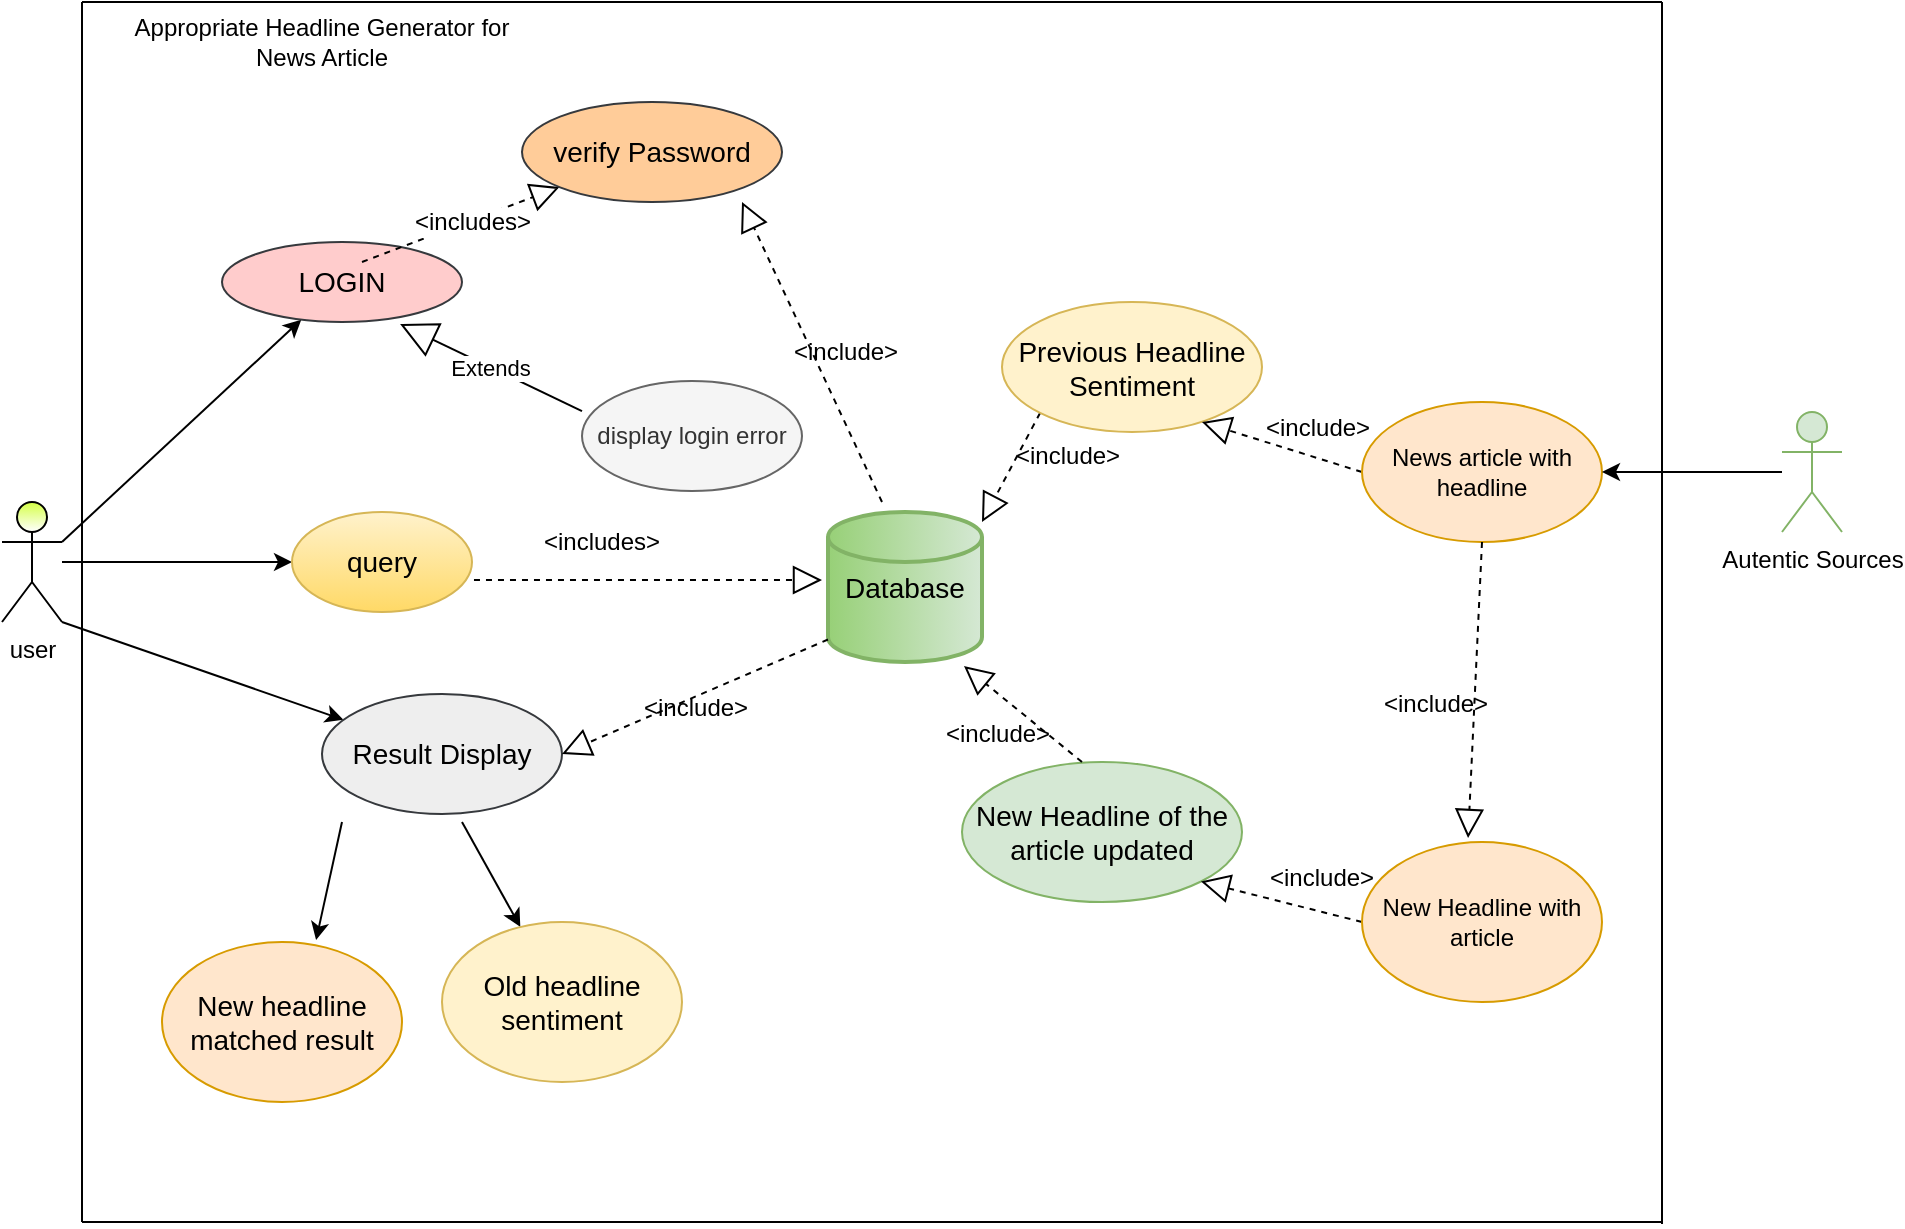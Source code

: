 <mxfile version="10.5.4" type="github"><diagram id="AWlov1KuXwjjR_RnN-Ah" name="Page-1"><mxGraphModel dx="840" dy="1604" grid="1" gridSize="10" guides="1" tooltips="1" connect="1" arrows="1" fold="1" page="1" pageScale="1" pageWidth="827" pageHeight="1169" math="0" shadow="0"><root><mxCell id="0"/><mxCell id="1" parent="0"/><mxCell id="RDLPmNM9Y65rsbhcf8gp-1" value="user" style="shape=umlActor;verticalLabelPosition=bottom;labelBackgroundColor=#ffffff;verticalAlign=top;html=1;outlineConnect=0;gradientColor=#ffffff;fillColor=#D4FF45;" vertex="1" parent="1"><mxGeometry y="210" width="30" height="60" as="geometry"/></mxCell><mxCell id="RDLPmNM9Y65rsbhcf8gp-7" value="" style="endArrow=classic;html=1;exitX=1;exitY=0.333;exitDx=0;exitDy=0;exitPerimeter=0;" edge="1" parent="1" source="RDLPmNM9Y65rsbhcf8gp-1" target="RDLPmNM9Y65rsbhcf8gp-8"><mxGeometry width="50" height="50" relative="1" as="geometry"><mxPoint x="50" y="210" as="sourcePoint"/><mxPoint x="100" y="110" as="targetPoint"/></mxGeometry></mxCell><mxCell id="RDLPmNM9Y65rsbhcf8gp-8" value="&lt;font style=&quot;font-size: 14px&quot;&gt;LOGIN&lt;/font&gt;" style="ellipse;whiteSpace=wrap;html=1;fillColor=#ffcccc;strokeColor=#36393d;" vertex="1" parent="1"><mxGeometry x="110" y="80" width="120" height="40" as="geometry"/></mxCell><mxCell id="RDLPmNM9Y65rsbhcf8gp-10" value="" style="endArrow=classic;html=1;" edge="1" parent="1" target="RDLPmNM9Y65rsbhcf8gp-11"><mxGeometry width="50" height="50" relative="1" as="geometry"><mxPoint x="30" y="240" as="sourcePoint"/><mxPoint x="120" y="240" as="targetPoint"/><Array as="points"/></mxGeometry></mxCell><mxCell id="RDLPmNM9Y65rsbhcf8gp-11" value="&lt;font style=&quot;font-size: 14px&quot;&gt;query&lt;/font&gt;" style="ellipse;whiteSpace=wrap;html=1;gradientColor=#ffd966;fillColor=#fff2cc;strokeColor=#d6b656;" vertex="1" parent="1"><mxGeometry x="145" y="215" width="90" height="50" as="geometry"/></mxCell><mxCell id="RDLPmNM9Y65rsbhcf8gp-12" value="" style="endArrow=classic;html=1;exitX=1;exitY=1;exitDx=0;exitDy=0;exitPerimeter=0;" edge="1" parent="1" source="RDLPmNM9Y65rsbhcf8gp-1" target="RDLPmNM9Y65rsbhcf8gp-13"><mxGeometry width="50" height="50" relative="1" as="geometry"><mxPoint x="50" y="280" as="sourcePoint"/><mxPoint x="100" y="340" as="targetPoint"/></mxGeometry></mxCell><mxCell id="RDLPmNM9Y65rsbhcf8gp-13" value="&lt;font style=&quot;font-size: 14px&quot;&gt;Result Display&lt;/font&gt;" style="ellipse;whiteSpace=wrap;html=1;fillColor=#eeeeee;strokeColor=#36393d;" vertex="1" parent="1"><mxGeometry x="160" y="306" width="120" height="60" as="geometry"/></mxCell><mxCell id="RDLPmNM9Y65rsbhcf8gp-14" value="" style="endArrow=classic;html=1;entryX=0.642;entryY=-0.012;entryDx=0;entryDy=0;entryPerimeter=0;" edge="1" parent="1" target="RDLPmNM9Y65rsbhcf8gp-15"><mxGeometry width="50" height="50" relative="1" as="geometry"><mxPoint x="170" y="370" as="sourcePoint"/><mxPoint x="70" y="420" as="targetPoint"/></mxGeometry></mxCell><mxCell id="RDLPmNM9Y65rsbhcf8gp-15" value="&lt;font style=&quot;font-size: 14px&quot;&gt;New headline matched result&lt;/font&gt;" style="ellipse;whiteSpace=wrap;html=1;fillColor=#ffe6cc;strokeColor=#d79b00;" vertex="1" parent="1"><mxGeometry x="80" y="430" width="120" height="80" as="geometry"/></mxCell><mxCell id="RDLPmNM9Y65rsbhcf8gp-17" value="" style="endArrow=classic;html=1;" edge="1" parent="1" target="RDLPmNM9Y65rsbhcf8gp-18"><mxGeometry width="50" height="50" relative="1" as="geometry"><mxPoint x="230" y="370" as="sourcePoint"/><mxPoint x="210" y="430" as="targetPoint"/><Array as="points"/></mxGeometry></mxCell><mxCell id="RDLPmNM9Y65rsbhcf8gp-18" value="&lt;font style=&quot;font-size: 14px&quot;&gt;Old headline sentiment&lt;/font&gt;" style="ellipse;whiteSpace=wrap;html=1;fillColor=#fff2cc;strokeColor=#d6b656;" vertex="1" parent="1"><mxGeometry x="220" y="420" width="120" height="80" as="geometry"/></mxCell><mxCell id="RDLPmNM9Y65rsbhcf8gp-26" value="" style="endArrow=block;dashed=1;endFill=0;endSize=12;html=1;exitX=1.011;exitY=0.68;exitDx=0;exitDy=0;exitPerimeter=0;" edge="1" parent="1" source="RDLPmNM9Y65rsbhcf8gp-11"><mxGeometry width="160" relative="1" as="geometry"><mxPoint x="190" y="280" as="sourcePoint"/><mxPoint x="410" y="249" as="targetPoint"/><Array as="points"/></mxGeometry></mxCell><mxCell id="RDLPmNM9Y65rsbhcf8gp-27" value="" style="endArrow=block;dashed=1;endFill=0;endSize=12;html=1;" edge="1" parent="1" target="RDLPmNM9Y65rsbhcf8gp-34"><mxGeometry width="160" relative="1" as="geometry"><mxPoint x="180" y="90" as="sourcePoint"/><mxPoint x="280" y="60" as="targetPoint"/></mxGeometry></mxCell><mxCell id="RDLPmNM9Y65rsbhcf8gp-37" value="&amp;lt;includes&amp;gt;" style="text;html=1;resizable=0;points=[];align=center;verticalAlign=middle;labelBackgroundColor=#ffffff;" vertex="1" connectable="0" parent="RDLPmNM9Y65rsbhcf8gp-27"><mxGeometry x="-0.307" y="2" relative="1" as="geometry"><mxPoint x="21" y="-5" as="offset"/></mxGeometry></mxCell><mxCell id="RDLPmNM9Y65rsbhcf8gp-34" value="&lt;font style=&quot;font-size: 14px&quot;&gt;verify Password&lt;/font&gt;" style="ellipse;whiteSpace=wrap;html=1;fillColor=#ffcc99;strokeColor=#36393d;" vertex="1" parent="1"><mxGeometry x="260" y="10" width="130" height="50" as="geometry"/></mxCell><mxCell id="RDLPmNM9Y65rsbhcf8gp-38" value="display login error" style="ellipse;whiteSpace=wrap;html=1;fillColor=#f5f5f5;strokeColor=#666666;fontColor=#333333;" vertex="1" parent="1"><mxGeometry x="290" y="149.5" width="110" height="55" as="geometry"/></mxCell><mxCell id="RDLPmNM9Y65rsbhcf8gp-39" value="&lt;font style=&quot;font-size: 14px&quot;&gt;New Headline of the article updated&lt;/font&gt;" style="ellipse;whiteSpace=wrap;html=1;fillColor=#d5e8d4;strokeColor=#82b366;" vertex="1" parent="1"><mxGeometry x="480" y="340" width="140" height="70" as="geometry"/></mxCell><mxCell id="RDLPmNM9Y65rsbhcf8gp-40" value="&lt;font style=&quot;font-size: 14px&quot;&gt;Database&lt;/font&gt;" style="strokeWidth=2;html=1;shape=mxgraph.flowchart.database;whiteSpace=wrap;gradientColor=#97d077;gradientDirection=west;fillColor=#d5e8d4;strokeColor=#82b366;" vertex="1" parent="1"><mxGeometry x="413" y="215" width="77" height="75" as="geometry"/></mxCell><mxCell id="RDLPmNM9Y65rsbhcf8gp-43" value="Extends" style="endArrow=block;endSize=16;endFill=0;html=1;exitX=0;exitY=0.273;exitDx=0;exitDy=0;exitPerimeter=0;entryX=0.742;entryY=1.025;entryDx=0;entryDy=0;entryPerimeter=0;" edge="1" parent="1" source="RDLPmNM9Y65rsbhcf8gp-38" target="RDLPmNM9Y65rsbhcf8gp-8"><mxGeometry width="160" relative="1" as="geometry"><mxPoint x="140" y="150" as="sourcePoint"/><mxPoint x="180" y="114" as="targetPoint"/></mxGeometry></mxCell><mxCell id="RDLPmNM9Y65rsbhcf8gp-46" value="&amp;lt;includes&amp;gt;" style="text;html=1;strokeColor=none;fillColor=none;align=center;verticalAlign=middle;whiteSpace=wrap;rounded=0;" vertex="1" parent="1"><mxGeometry x="280" y="220" width="40" height="20" as="geometry"/></mxCell><mxCell id="RDLPmNM9Y65rsbhcf8gp-47" value="" style="endArrow=block;dashed=1;endFill=0;endSize=12;html=1;" edge="1" parent="1"><mxGeometry width="160" relative="1" as="geometry"><mxPoint x="440" y="210" as="sourcePoint"/><mxPoint x="370" y="60" as="targetPoint"/></mxGeometry></mxCell><mxCell id="RDLPmNM9Y65rsbhcf8gp-48" value="&amp;lt;include&amp;gt;" style="text;html=1;resizable=0;points=[];autosize=1;align=left;verticalAlign=top;spacingTop=-4;" vertex="1" parent="1"><mxGeometry x="394" y="125" width="70" height="20" as="geometry"/></mxCell><mxCell id="RDLPmNM9Y65rsbhcf8gp-50" value="" style="endArrow=block;dashed=1;endFill=0;endSize=12;html=1;entryX=1;entryY=0.067;entryDx=0;entryDy=0;entryPerimeter=0;exitX=0;exitY=1;exitDx=0;exitDy=0;" edge="1" parent="1" source="RDLPmNM9Y65rsbhcf8gp-51" target="RDLPmNM9Y65rsbhcf8gp-40"><mxGeometry width="160" relative="1" as="geometry"><mxPoint x="510" y="180" as="sourcePoint"/><mxPoint x="640" y="160" as="targetPoint"/></mxGeometry></mxCell><mxCell id="RDLPmNM9Y65rsbhcf8gp-51" value="&lt;font style=&quot;font-size: 14px&quot;&gt;Previous Headline Sentiment&lt;/font&gt;" style="ellipse;whiteSpace=wrap;html=1;fillColor=#fff2cc;strokeColor=#d6b656;" vertex="1" parent="1"><mxGeometry x="500" y="110" width="130" height="65" as="geometry"/></mxCell><mxCell id="RDLPmNM9Y65rsbhcf8gp-52" value="&amp;lt;include&amp;gt;" style="text;html=1;resizable=0;points=[];autosize=1;align=left;verticalAlign=top;spacingTop=-4;" vertex="1" parent="1"><mxGeometry x="505" y="177" width="70" height="20" as="geometry"/></mxCell><mxCell id="RDLPmNM9Y65rsbhcf8gp-53" value="" style="endArrow=block;dashed=1;endFill=0;endSize=12;html=1;entryX=0.883;entryY=1.027;entryDx=0;entryDy=0;entryPerimeter=0;" edge="1" parent="1" target="RDLPmNM9Y65rsbhcf8gp-40"><mxGeometry width="160" relative="1" as="geometry"><mxPoint x="540" y="340" as="sourcePoint"/><mxPoint x="620" y="330" as="targetPoint"/></mxGeometry></mxCell><mxCell id="RDLPmNM9Y65rsbhcf8gp-54" value="&amp;lt;include&amp;gt;" style="text;html=1;resizable=0;points=[];autosize=1;align=left;verticalAlign=top;spacingTop=-4;" vertex="1" parent="1"><mxGeometry x="470" y="316" width="70" height="20" as="geometry"/></mxCell><mxCell id="RDLPmNM9Y65rsbhcf8gp-55" value="" style="endArrow=block;dashed=1;endFill=0;endSize=12;html=1;entryX=0.769;entryY=0.923;entryDx=0;entryDy=0;entryPerimeter=0;exitX=0;exitY=0.5;exitDx=0;exitDy=0;" edge="1" parent="1" source="RDLPmNM9Y65rsbhcf8gp-57" target="RDLPmNM9Y65rsbhcf8gp-51"><mxGeometry width="160" relative="1" as="geometry"><mxPoint x="680" y="200" as="sourcePoint"/><mxPoint x="690" y="209.5" as="targetPoint"/></mxGeometry></mxCell><mxCell id="RDLPmNM9Y65rsbhcf8gp-56" value="" style="endArrow=block;dashed=1;endFill=0;endSize=12;html=1;entryX=1;entryY=1;entryDx=0;entryDy=0;exitX=0;exitY=0.5;exitDx=0;exitDy=0;" edge="1" parent="1" source="RDLPmNM9Y65rsbhcf8gp-58" target="RDLPmNM9Y65rsbhcf8gp-39"><mxGeometry width="160" relative="1" as="geometry"><mxPoint x="680" y="450" as="sourcePoint"/><mxPoint x="750" y="419" as="targetPoint"/></mxGeometry></mxCell><mxCell id="RDLPmNM9Y65rsbhcf8gp-57" value="News article with headline" style="ellipse;whiteSpace=wrap;html=1;fillColor=#ffe6cc;strokeColor=#d79b00;" vertex="1" parent="1"><mxGeometry x="680" y="160" width="120" height="70" as="geometry"/></mxCell><mxCell id="RDLPmNM9Y65rsbhcf8gp-58" value="New Headline with article" style="ellipse;whiteSpace=wrap;html=1;fillColor=#ffe6cc;strokeColor=#d79b00;" vertex="1" parent="1"><mxGeometry x="680" y="380" width="120" height="80" as="geometry"/></mxCell><mxCell id="RDLPmNM9Y65rsbhcf8gp-59" value="&amp;lt;include&amp;gt;" style="text;html=1;resizable=0;points=[];autosize=1;align=left;verticalAlign=top;spacingTop=-4;" vertex="1" parent="1"><mxGeometry x="630" y="162.5" width="70" height="20" as="geometry"/></mxCell><mxCell id="RDLPmNM9Y65rsbhcf8gp-60" value="&amp;lt;include&amp;gt;" style="text;html=1;resizable=0;points=[];autosize=1;align=left;verticalAlign=top;spacingTop=-4;" vertex="1" parent="1"><mxGeometry x="632" y="388" width="70" height="20" as="geometry"/></mxCell><mxCell id="RDLPmNM9Y65rsbhcf8gp-61" value="" style="endArrow=block;dashed=1;endFill=0;endSize=12;html=1;entryX=0.442;entryY=-0.025;entryDx=0;entryDy=0;entryPerimeter=0;exitX=0.5;exitY=1;exitDx=0;exitDy=0;" edge="1" parent="1" source="RDLPmNM9Y65rsbhcf8gp-57" target="RDLPmNM9Y65rsbhcf8gp-58"><mxGeometry width="160" relative="1" as="geometry"><mxPoint x="740" y="240" as="sourcePoint"/><mxPoint x="670" y="280" as="targetPoint"/></mxGeometry></mxCell><mxCell id="RDLPmNM9Y65rsbhcf8gp-62" value="&amp;lt;include&amp;gt;" style="text;html=1;resizable=0;points=[];autosize=1;align=left;verticalAlign=top;spacingTop=-4;" vertex="1" parent="1"><mxGeometry x="689" y="301" width="70" height="20" as="geometry"/></mxCell><mxCell id="RDLPmNM9Y65rsbhcf8gp-63" value="" style="endArrow=classic;html=1;entryX=1;entryY=0.5;entryDx=0;entryDy=0;" edge="1" parent="1" target="RDLPmNM9Y65rsbhcf8gp-57"><mxGeometry width="50" height="50" relative="1" as="geometry"><mxPoint x="890" y="195" as="sourcePoint"/><mxPoint x="870" y="195" as="targetPoint"/></mxGeometry></mxCell><mxCell id="RDLPmNM9Y65rsbhcf8gp-64" value="Autentic Sources" style="shape=umlActor;verticalLabelPosition=bottom;labelBackgroundColor=#ffffff;verticalAlign=top;html=1;outlineConnect=0;fillColor=#d5e8d4;strokeColor=#82b366;" vertex="1" parent="1"><mxGeometry x="890" y="165" width="30" height="60" as="geometry"/></mxCell><mxCell id="RDLPmNM9Y65rsbhcf8gp-68" value="" style="endArrow=none;html=1;" edge="1" parent="1"><mxGeometry width="50" height="50" relative="1" as="geometry"><mxPoint x="40" y="570" as="sourcePoint"/><mxPoint x="40" y="-40" as="targetPoint"/></mxGeometry></mxCell><mxCell id="RDLPmNM9Y65rsbhcf8gp-69" value="" style="endArrow=none;html=1;" edge="1" parent="1"><mxGeometry width="50" height="50" relative="1" as="geometry"><mxPoint x="40" y="-40" as="sourcePoint"/><mxPoint x="830" y="-40" as="targetPoint"/><Array as="points"><mxPoint x="430" y="-40"/></Array></mxGeometry></mxCell><mxCell id="RDLPmNM9Y65rsbhcf8gp-70" value="" style="endArrow=none;html=1;" edge="1" parent="1"><mxGeometry width="50" height="50" relative="1" as="geometry"><mxPoint x="830" y="571" as="sourcePoint"/><mxPoint x="830" y="-40" as="targetPoint"/></mxGeometry></mxCell><mxCell id="RDLPmNM9Y65rsbhcf8gp-71" value="" style="endArrow=none;html=1;" edge="1" parent="1"><mxGeometry width="50" height="50" relative="1" as="geometry"><mxPoint x="40" y="570" as="sourcePoint"/><mxPoint x="830" y="570" as="targetPoint"/></mxGeometry></mxCell><mxCell id="RDLPmNM9Y65rsbhcf8gp-73" value="Appropriate Headline Generator for News Article" style="text;html=1;strokeColor=none;fillColor=none;align=center;verticalAlign=middle;whiteSpace=wrap;rounded=0;" vertex="1" parent="1"><mxGeometry x="60" y="-30" width="200" height="20" as="geometry"/></mxCell><mxCell id="RDLPmNM9Y65rsbhcf8gp-74" value="" style="endArrow=block;dashed=1;endFill=0;endSize=12;html=1;exitX=0;exitY=0.85;exitDx=0;exitDy=0;exitPerimeter=0;entryX=1;entryY=0.5;entryDx=0;entryDy=0;" edge="1" parent="1" source="RDLPmNM9Y65rsbhcf8gp-40" target="RDLPmNM9Y65rsbhcf8gp-13"><mxGeometry width="160" relative="1" as="geometry"><mxPoint x="280" y="336" as="sourcePoint"/><mxPoint x="440" y="336" as="targetPoint"/></mxGeometry></mxCell><mxCell id="RDLPmNM9Y65rsbhcf8gp-75" value="&amp;lt;include&amp;gt;" style="text;html=1;resizable=0;points=[];autosize=1;align=left;verticalAlign=top;spacingTop=-4;" vertex="1" parent="1"><mxGeometry x="319" y="303" width="70" height="20" as="geometry"/></mxCell></root></mxGraphModel></diagram></mxfile>